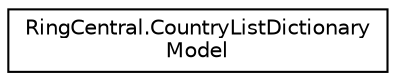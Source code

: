 digraph "Graphical Class Hierarchy"
{
 // LATEX_PDF_SIZE
  edge [fontname="Helvetica",fontsize="10",labelfontname="Helvetica",labelfontsize="10"];
  node [fontname="Helvetica",fontsize="10",shape=record];
  rankdir="LR";
  Node0 [label="RingCentral.CountryListDictionary\lModel",height=0.2,width=0.4,color="black", fillcolor="white", style="filled",URL="$classRingCentral_1_1CountryListDictionaryModel.html",tooltip=" "];
}
